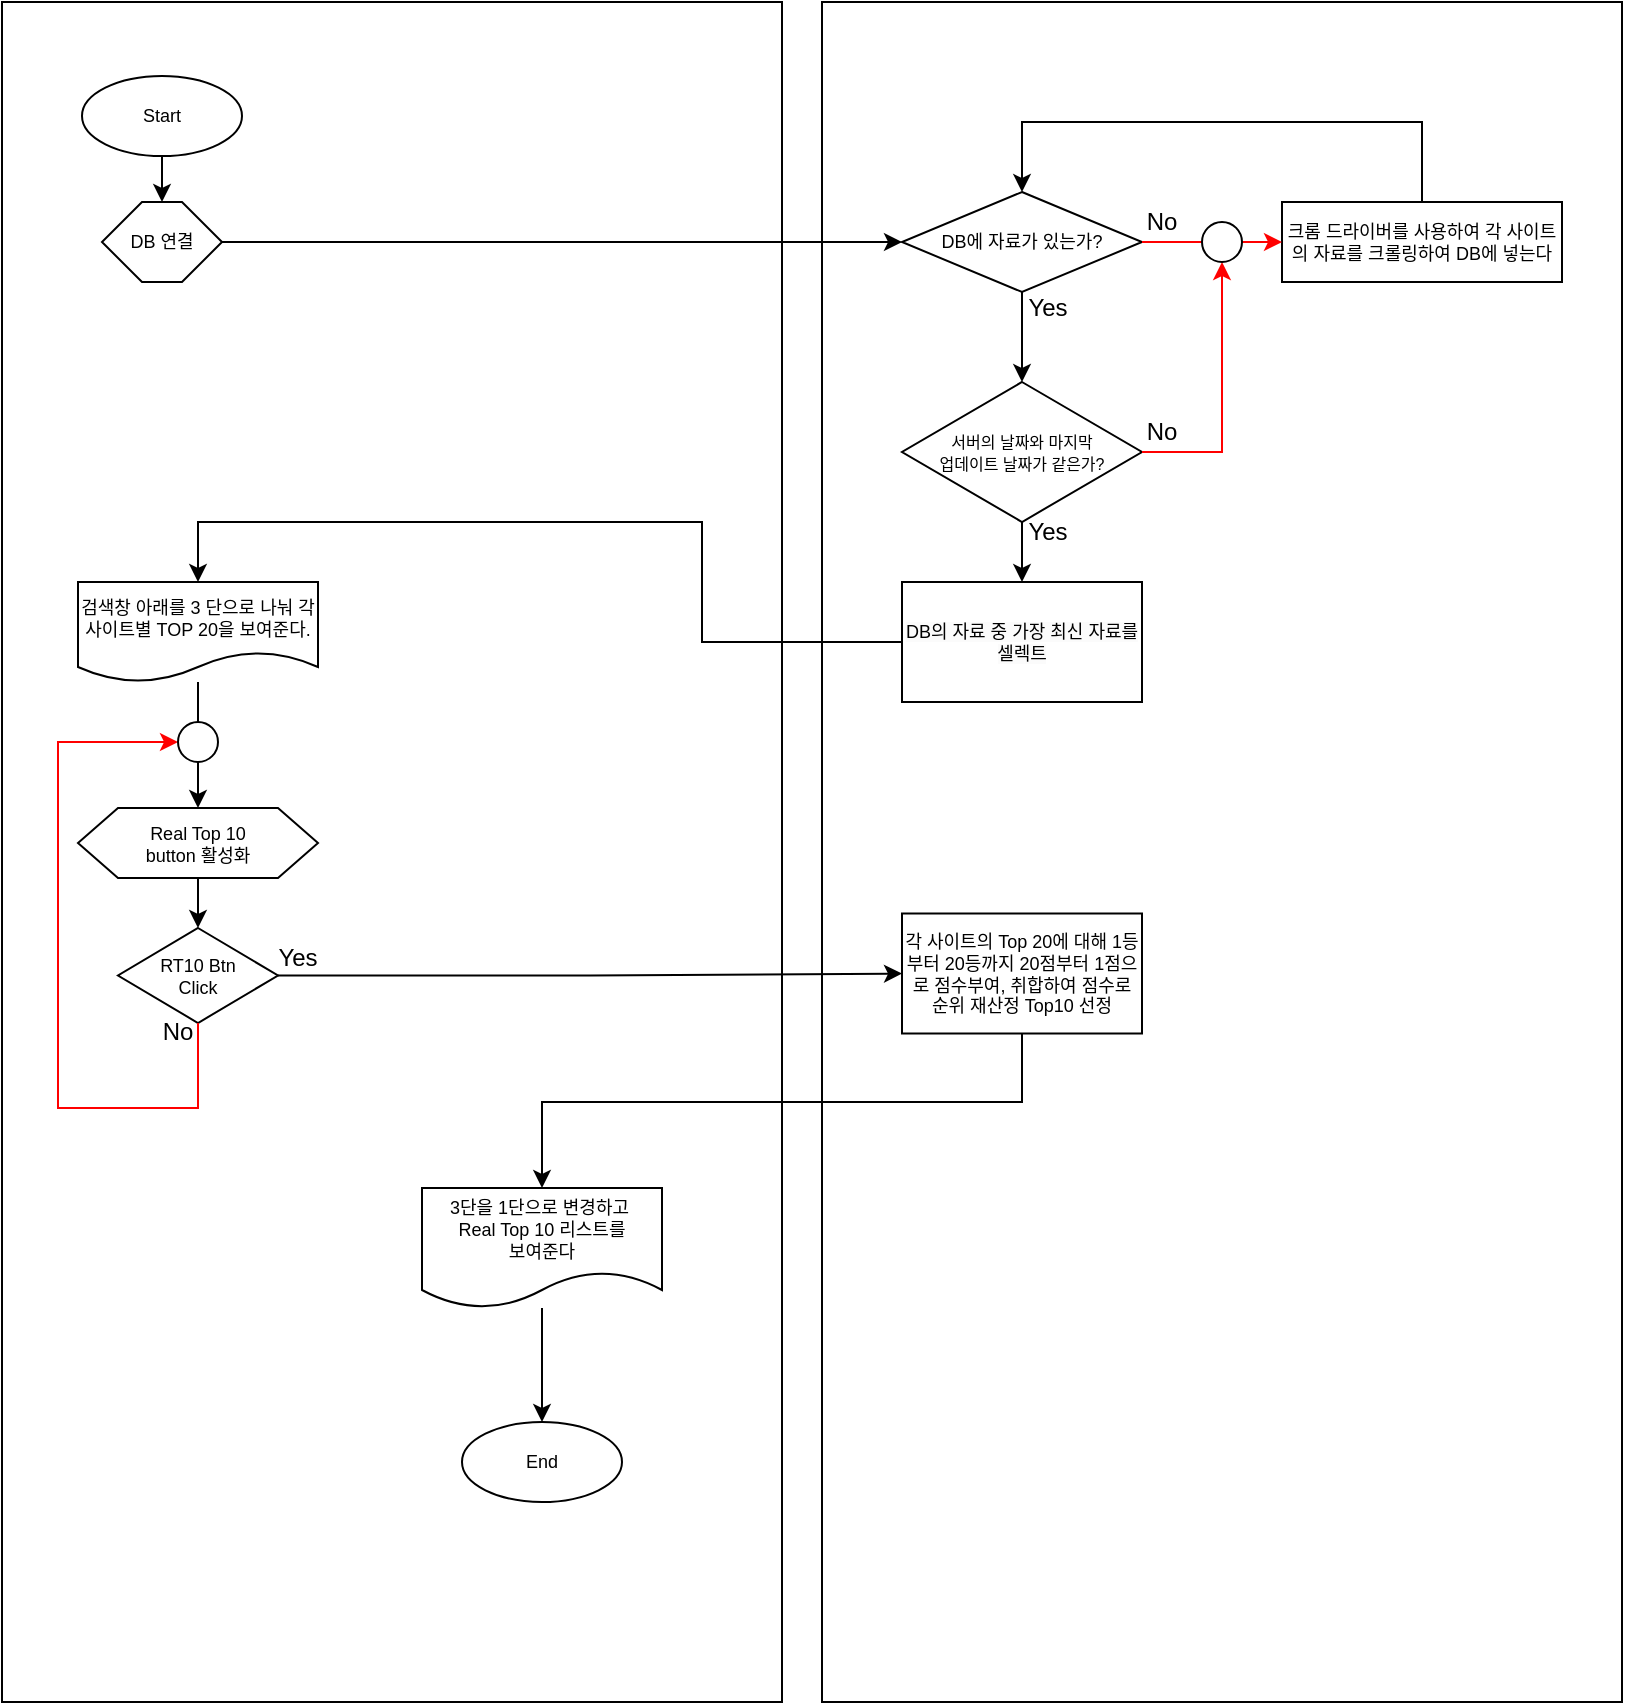<mxfile version="23.1.2" type="google">
  <diagram name="페이지-1" id="5U2kIZlma9ekf9piIJ0z">
    <mxGraphModel grid="1" page="1" gridSize="10" guides="1" tooltips="1" connect="1" arrows="1" fold="1" pageScale="1" pageWidth="827" pageHeight="1169" math="0" shadow="0">
      <root>
        <mxCell id="0" />
        <mxCell id="1" parent="0" />
        <mxCell id="3tD5PjR5uUYISUydMk2n-3" value="" style="rounded=0;whiteSpace=wrap;html=1;" vertex="1" parent="1">
          <mxGeometry x="10" y="10" width="390" height="850" as="geometry" />
        </mxCell>
        <mxCell id="3tD5PjR5uUYISUydMk2n-4" value="" style="rounded=0;whiteSpace=wrap;html=1;" vertex="1" parent="1">
          <mxGeometry x="420" y="10" width="400" height="850" as="geometry" />
        </mxCell>
        <mxCell id="3tD5PjR5uUYISUydMk2n-1" value="Start" style="ellipse;whiteSpace=wrap;html=1;fontSize=9;" vertex="1" parent="1">
          <mxGeometry x="50" y="47" width="80" height="40" as="geometry" />
        </mxCell>
        <mxCell id="3tD5PjR5uUYISUydMk2n-6" value="DB 연결" style="shape=hexagon;perimeter=hexagonPerimeter2;whiteSpace=wrap;html=1;fixedSize=1;fontSize=9;" vertex="1" parent="1">
          <mxGeometry x="60" y="110" width="60" height="40" as="geometry" />
        </mxCell>
        <mxCell id="3tD5PjR5uUYISUydMk2n-7" value="" style="edgeStyle=none;orthogonalLoop=1;jettySize=auto;html=1;rounded=0;exitX=0.5;exitY=1;exitDx=0;exitDy=0;" edge="1" parent="1" source="3tD5PjR5uUYISUydMk2n-1" target="3tD5PjR5uUYISUydMk2n-6">
          <mxGeometry width="80" relative="1" as="geometry">
            <mxPoint x="-30" y="230" as="sourcePoint" />
            <mxPoint x="50" y="230" as="targetPoint" />
            <Array as="points" />
          </mxGeometry>
        </mxCell>
        <mxCell id="3tD5PjR5uUYISUydMk2n-56" value="" style="edgeStyle=orthogonalEdgeStyle;rounded=0;orthogonalLoop=1;jettySize=auto;html=1;" edge="1" parent="1" source="3tD5PjR5uUYISUydMk2n-12" target="3tD5PjR5uUYISUydMk2n-40">
          <mxGeometry relative="1" as="geometry" />
        </mxCell>
        <mxCell id="3tD5PjR5uUYISUydMk2n-12" value="검색창 아래를 3 단으로 나눠 각 사이트별 TOP 20을 보여준다." style="shape=document;whiteSpace=wrap;html=1;boundedLbl=1;fontSize=9;" vertex="1" parent="1">
          <mxGeometry x="48" y="300" width="120" height="50" as="geometry" />
        </mxCell>
        <mxCell id="3tD5PjR5uUYISUydMk2n-16" value="" style="edgeStyle=none;orthogonalLoop=1;jettySize=auto;html=1;rounded=0;exitX=1;exitY=0.5;exitDx=0;exitDy=0;entryX=0;entryY=0.5;entryDx=0;entryDy=0;" edge="1" parent="1" source="3tD5PjR5uUYISUydMk2n-6" target="3tD5PjR5uUYISUydMk2n-20">
          <mxGeometry width="80" relative="1" as="geometry">
            <mxPoint x="400" y="30" as="sourcePoint" />
            <mxPoint x="410" y="130" as="targetPoint" />
            <Array as="points" />
          </mxGeometry>
        </mxCell>
        <mxCell id="3tD5PjR5uUYISUydMk2n-19" value="&lt;meta charset=&quot;utf-8&quot;&gt;&lt;span style=&quot;color: rgb(0, 0, 0); font-family: Helvetica; font-size: 9px; font-style: normal; font-variant-ligatures: normal; font-variant-caps: normal; font-weight: 400; letter-spacing: normal; orphans: 2; text-align: center; text-indent: 0px; text-transform: none; widows: 2; word-spacing: 0px; -webkit-text-stroke-width: 0px; background-color: rgb(251, 251, 251); text-decoration-thickness: initial; text-decoration-style: initial; text-decoration-color: initial; float: none; display: inline !important;&quot;&gt;DB의 자료 중 가장 최신 자료를 셀렉트&lt;/span&gt;" style="rounded=0;whiteSpace=wrap;html=1;fontSize=9;" vertex="1" parent="1">
          <mxGeometry x="460" y="300" width="120" height="60" as="geometry" />
        </mxCell>
        <mxCell id="3tD5PjR5uUYISUydMk2n-20" value="DB에 자료가 있는가?" style="rhombus;whiteSpace=wrap;html=1;fontSize=9;" vertex="1" parent="1">
          <mxGeometry x="460" y="105" width="120" height="50" as="geometry" />
        </mxCell>
        <mxCell id="3tD5PjR5uUYISUydMk2n-21" value="크롬 드라이버를 사용하여 각 사이트의 자료를 크롤링하여 DB에 넣는다" style="rounded=0;whiteSpace=wrap;html=1;fontSize=9;" vertex="1" parent="1">
          <mxGeometry x="650" y="110" width="140" height="40" as="geometry" />
        </mxCell>
        <mxCell id="3tD5PjR5uUYISUydMk2n-22" value="" style="edgeStyle=none;orthogonalLoop=1;jettySize=auto;html=1;rounded=0;exitX=1;exitY=0.5;exitDx=0;exitDy=0;entryX=0;entryY=0.5;entryDx=0;entryDy=0;fontColor=#000000;strokeColor=#FF0000;" edge="1" parent="1" source="3tD5PjR5uUYISUydMk2n-20" target="3tD5PjR5uUYISUydMk2n-21">
          <mxGeometry width="80" relative="1" as="geometry">
            <mxPoint x="400" y="80" as="sourcePoint" />
            <mxPoint x="480" y="80" as="targetPoint" />
            <Array as="points" />
          </mxGeometry>
        </mxCell>
        <mxCell id="3tD5PjR5uUYISUydMk2n-23" value="No" style="text;strokeColor=none;align=center;fillColor=none;html=1;verticalAlign=middle;whiteSpace=wrap;rounded=0;" vertex="1" parent="1">
          <mxGeometry x="560" y="105" width="60" height="30" as="geometry" />
        </mxCell>
        <mxCell id="3tD5PjR5uUYISUydMk2n-25" value="" style="edgeStyle=none;orthogonalLoop=1;jettySize=auto;html=1;rounded=0;exitX=0.5;exitY=1;exitDx=0;exitDy=0;entryX=0.5;entryY=0;entryDx=0;entryDy=0;" edge="1" parent="1" source="3tD5PjR5uUYISUydMk2n-20" target="3tD5PjR5uUYISUydMk2n-27">
          <mxGeometry width="80" relative="1" as="geometry">
            <mxPoint x="410" y="110" as="sourcePoint" />
            <mxPoint x="410" y="210" as="targetPoint" />
            <Array as="points" />
          </mxGeometry>
        </mxCell>
        <mxCell id="3tD5PjR5uUYISUydMk2n-26" value="Yes" style="text;strokeColor=none;align=center;fillColor=none;html=1;verticalAlign=middle;whiteSpace=wrap;rounded=0;" vertex="1" parent="1">
          <mxGeometry x="503" y="148" width="60" height="30" as="geometry" />
        </mxCell>
        <mxCell id="3tD5PjR5uUYISUydMk2n-27" value="&lt;font style=&quot;font-size: 8px;&quot;&gt;서버의 날짜와 마지막&lt;br&gt;업데이트 날짜가 같은가?&lt;/font&gt;" style="rhombus;whiteSpace=wrap;html=1;fontSize=9;" vertex="1" parent="1">
          <mxGeometry x="460" y="200" width="120" height="70" as="geometry" />
        </mxCell>
        <mxCell id="3tD5PjR5uUYISUydMk2n-29" value="" style="edgeStyle=none;orthogonalLoop=1;jettySize=auto;html=1;rounded=0;exitX=0.5;exitY=1;exitDx=0;exitDy=0;entryX=0.5;entryY=0;entryDx=0;entryDy=0;" edge="1" parent="1" source="3tD5PjR5uUYISUydMk2n-27" target="3tD5PjR5uUYISUydMk2n-19">
          <mxGeometry width="80" relative="1" as="geometry">
            <mxPoint x="597" y="245" as="sourcePoint" />
            <mxPoint x="597" y="290" as="targetPoint" />
            <Array as="points" />
          </mxGeometry>
        </mxCell>
        <mxCell id="3tD5PjR5uUYISUydMk2n-30" value="Yes" style="text;strokeColor=none;align=center;fillColor=none;html=1;verticalAlign=middle;whiteSpace=wrap;rounded=0;" vertex="1" parent="1">
          <mxGeometry x="503" y="260" width="60" height="30" as="geometry" />
        </mxCell>
        <mxCell id="3tD5PjR5uUYISUydMk2n-31" value="" style="edgeStyle=none;orthogonalLoop=1;jettySize=auto;html=1;rounded=0;exitX=0.5;exitY=0;exitDx=0;exitDy=0;entryX=0.5;entryY=0;entryDx=0;entryDy=0;" edge="1" parent="1" source="3tD5PjR5uUYISUydMk2n-21" target="3tD5PjR5uUYISUydMk2n-20">
          <mxGeometry width="80" relative="1" as="geometry">
            <mxPoint x="410" y="70" as="sourcePoint" />
            <mxPoint x="490" y="70" as="targetPoint" />
            <Array as="points">
              <mxPoint x="720" y="70" />
              <mxPoint x="520" y="70" />
            </Array>
          </mxGeometry>
        </mxCell>
        <mxCell id="3tD5PjR5uUYISUydMk2n-32" value="" style="edgeStyle=none;orthogonalLoop=1;jettySize=auto;html=1;rounded=0;exitX=1;exitY=0.5;exitDx=0;exitDy=0;fontColor=#000000;strokeColor=#FF0000;" edge="1" parent="1" source="3tD5PjR5uUYISUydMk2n-27" target="3tD5PjR5uUYISUydMk2n-34">
          <mxGeometry width="80" relative="1" as="geometry">
            <mxPoint x="410" y="210" as="sourcePoint" />
            <mxPoint x="840" y="210" as="targetPoint" />
            <Array as="points">
              <mxPoint x="620" y="235" />
            </Array>
          </mxGeometry>
        </mxCell>
        <mxCell id="3tD5PjR5uUYISUydMk2n-33" value="No" style="text;strokeColor=none;align=center;fillColor=none;html=1;verticalAlign=middle;whiteSpace=wrap;rounded=0;" vertex="1" parent="1">
          <mxGeometry x="560" y="210" width="60" height="30" as="geometry" />
        </mxCell>
        <mxCell id="3tD5PjR5uUYISUydMk2n-34" value="" style="ellipse;whiteSpace=wrap;html=1;aspect=fixed;" vertex="1" parent="1">
          <mxGeometry x="610" y="120" width="20" height="20" as="geometry" />
        </mxCell>
        <mxCell id="3tD5PjR5uUYISUydMk2n-35" value="" style="endArrow=classic;html=1;rounded=0;entryX=0.5;entryY=0;entryDx=0;entryDy=0;exitX=0;exitY=0.5;exitDx=0;exitDy=0;" edge="1" parent="1" source="3tD5PjR5uUYISUydMk2n-19" target="3tD5PjR5uUYISUydMk2n-12">
          <mxGeometry width="50" height="50" relative="1" as="geometry">
            <mxPoint x="310" y="350" as="sourcePoint" />
            <mxPoint x="360" y="300" as="targetPoint" />
            <Array as="points">
              <mxPoint x="360" y="330" />
              <mxPoint x="360" y="270" />
              <mxPoint x="108" y="270" />
            </Array>
          </mxGeometry>
        </mxCell>
        <mxCell id="3tD5PjR5uUYISUydMk2n-43" value="" style="edgeStyle=orthogonalEdgeStyle;rounded=0;orthogonalLoop=1;jettySize=auto;html=1;" edge="1" parent="1" source="3tD5PjR5uUYISUydMk2n-40" target="3tD5PjR5uUYISUydMk2n-42">
          <mxGeometry relative="1" as="geometry" />
        </mxCell>
        <mxCell id="3tD5PjR5uUYISUydMk2n-40" value="Real Top 10&lt;br&gt;button 활성화" style="shape=hexagon;perimeter=hexagonPerimeter2;whiteSpace=wrap;html=1;fixedSize=1;fontSize=9;" vertex="1" parent="1">
          <mxGeometry x="48" y="413" width="120" height="35" as="geometry" />
        </mxCell>
        <mxCell id="3tD5PjR5uUYISUydMk2n-45" value="" style="edgeStyle=orthogonalEdgeStyle;rounded=0;orthogonalLoop=1;jettySize=auto;html=1;" edge="1" parent="1" source="3tD5PjR5uUYISUydMk2n-42" target="3tD5PjR5uUYISUydMk2n-46">
          <mxGeometry relative="1" as="geometry">
            <mxPoint x="250" y="463.75" as="targetPoint" />
          </mxGeometry>
        </mxCell>
        <mxCell id="3tD5PjR5uUYISUydMk2n-42" value="RT10 Btn&lt;br&gt;Click" style="rhombus;whiteSpace=wrap;html=1;fontSize=9;" vertex="1" parent="1">
          <mxGeometry x="68" y="473" width="80" height="47.5" as="geometry" />
        </mxCell>
        <mxCell id="3tD5PjR5uUYISUydMk2n-46" value="각 사이트의 Top 20에 대해 1등부터 20등까지 20점부터 1점으로 점수부여, 취합하여 점수로 순위 재산정 Top10 선정" style="rounded=0;whiteSpace=wrap;html=1;fontSize=9;" vertex="1" parent="1">
          <mxGeometry x="460" y="465.75" width="120" height="60" as="geometry" />
        </mxCell>
        <mxCell id="3tD5PjR5uUYISUydMk2n-47" value="Yes" style="text;strokeColor=none;align=center;fillColor=none;html=1;verticalAlign=middle;whiteSpace=wrap;rounded=0;fontSize=12;" vertex="1" parent="1">
          <mxGeometry x="128" y="473" width="60" height="30" as="geometry" />
        </mxCell>
        <mxCell id="3tD5PjR5uUYISUydMk2n-59" value="" style="edgeStyle=orthogonalEdgeStyle;rounded=0;orthogonalLoop=1;jettySize=auto;html=1;" edge="1" parent="1" source="3tD5PjR5uUYISUydMk2n-48" target="3tD5PjR5uUYISUydMk2n-58">
          <mxGeometry relative="1" as="geometry" />
        </mxCell>
        <mxCell id="3tD5PjR5uUYISUydMk2n-48" value="3단을 1단으로 변경하고&amp;nbsp;&lt;br style=&quot;font-size: 9px;&quot;&gt;Real Top 10 리스트를&lt;br style=&quot;font-size: 9px;&quot;&gt;보여준다" style="shape=document;whiteSpace=wrap;html=1;boundedLbl=1;fontSize=9;" vertex="1" parent="1">
          <mxGeometry x="220" y="603" width="120" height="60" as="geometry" />
        </mxCell>
        <mxCell id="3tD5PjR5uUYISUydMk2n-49" value="" style="endArrow=classic;html=1;rounded=0;exitX=0.5;exitY=1;exitDx=0;exitDy=0;entryX=0.5;entryY=0;entryDx=0;entryDy=0;" edge="1" parent="1" source="3tD5PjR5uUYISUydMk2n-46" target="3tD5PjR5uUYISUydMk2n-48">
          <mxGeometry width="50" height="50" relative="1" as="geometry">
            <mxPoint x="390" y="590" as="sourcePoint" />
            <mxPoint x="440" y="540" as="targetPoint" />
            <Array as="points">
              <mxPoint x="520" y="560" />
              <mxPoint x="280" y="560" />
            </Array>
          </mxGeometry>
        </mxCell>
        <mxCell id="3tD5PjR5uUYISUydMk2n-51" value="" style="endArrow=classic;html=1;rounded=0;exitX=0.5;exitY=1;exitDx=0;exitDy=0;entryX=0;entryY=0.5;entryDx=0;entryDy=0;strokeColor=#FF0000;" edge="1" parent="1" source="3tD5PjR5uUYISUydMk2n-42" target="3tD5PjR5uUYISUydMk2n-55">
          <mxGeometry width="50" height="50" relative="1" as="geometry">
            <mxPoint x="408" y="623" as="sourcePoint" />
            <mxPoint x="108" y="393" as="targetPoint" />
            <Array as="points">
              <mxPoint x="108" y="563" />
              <mxPoint x="38" y="563" />
              <mxPoint x="38" y="380" />
            </Array>
          </mxGeometry>
        </mxCell>
        <mxCell id="3tD5PjR5uUYISUydMk2n-55" value="" style="ellipse;whiteSpace=wrap;html=1;aspect=fixed;" vertex="1" parent="1">
          <mxGeometry x="98" y="370" width="20" height="20" as="geometry" />
        </mxCell>
        <mxCell id="3tD5PjR5uUYISUydMk2n-57" value="No" style="text;strokeColor=none;align=center;fillColor=none;html=1;verticalAlign=middle;whiteSpace=wrap;rounded=0;" vertex="1" parent="1">
          <mxGeometry x="68" y="510" width="60" height="30" as="geometry" />
        </mxCell>
        <mxCell id="3tD5PjR5uUYISUydMk2n-58" value="End" style="ellipse;whiteSpace=wrap;html=1;fontSize=9;" vertex="1" parent="1">
          <mxGeometry x="240" y="720" width="80" height="40" as="geometry" />
        </mxCell>
      </root>
    </mxGraphModel>
  </diagram>
</mxfile>
